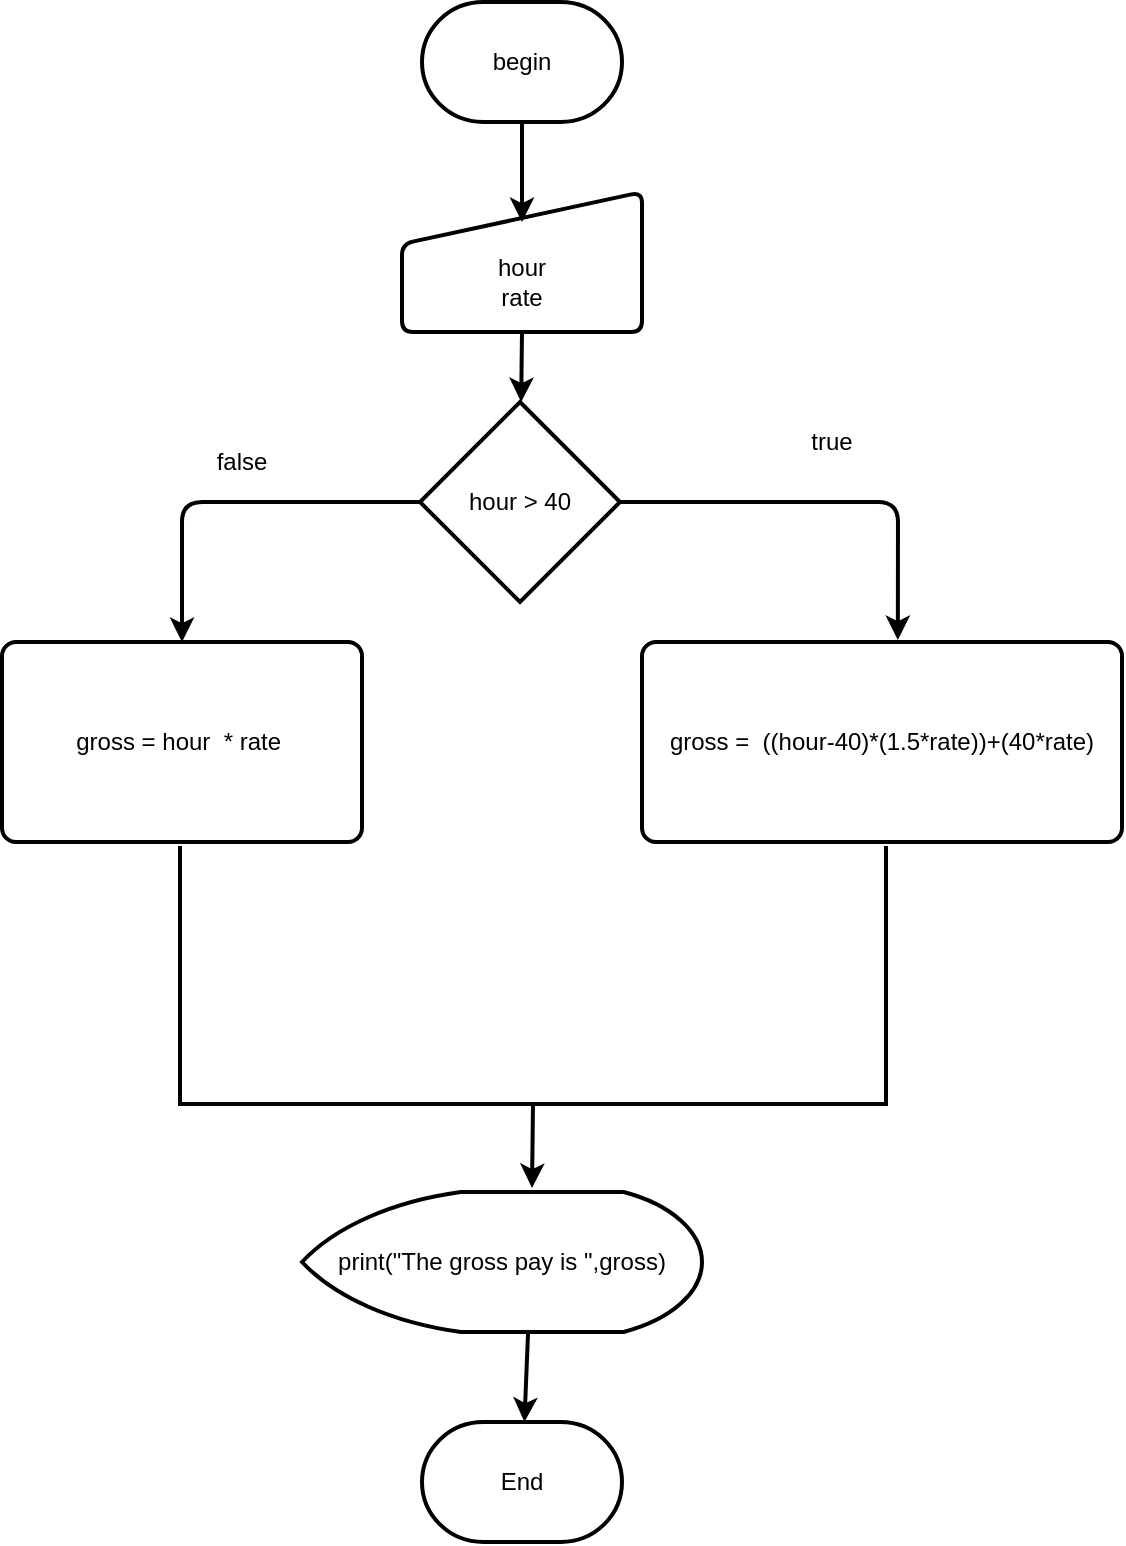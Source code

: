 <mxfile version="10.9.1" type="github"><diagram id="LsT1gKbp_godLjkGpvQs" name="Page-1"><mxGraphModel dx="1398" dy="742" grid="1" gridSize="10" guides="1" tooltips="1" connect="1" arrows="1" fold="1" page="1" pageScale="1" pageWidth="850" pageHeight="1100" math="0" shadow="0"><root><mxCell id="0"/><mxCell id="1" parent="0"/><mxCell id="iIMpkj_iS16VRA4PmHHM-1" value="begin" style="strokeWidth=2;html=1;shape=mxgraph.flowchart.terminator;whiteSpace=wrap;" vertex="1" parent="1"><mxGeometry x="280" y="20" width="100" height="60" as="geometry"/></mxCell><mxCell id="iIMpkj_iS16VRA4PmHHM-2" value="" style="verticalLabelPosition=bottom;verticalAlign=top;html=1;strokeWidth=2;shape=manualInput;whiteSpace=wrap;rounded=1;size=26;arcSize=11;" vertex="1" parent="1"><mxGeometry x="270" y="115" width="120" height="70" as="geometry"/></mxCell><mxCell id="iIMpkj_iS16VRA4PmHHM-4" value="hour&lt;br&gt;rate&lt;br&gt;" style="text;html=1;strokeColor=none;fillColor=none;align=center;verticalAlign=middle;whiteSpace=wrap;rounded=0;" vertex="1" parent="1"><mxGeometry x="280" y="140" width="100" height="40" as="geometry"/></mxCell><mxCell id="iIMpkj_iS16VRA4PmHHM-6" value="gross = hour &amp;nbsp;* rate&amp;nbsp;" style="rounded=1;whiteSpace=wrap;html=1;absoluteArcSize=1;arcSize=14;strokeWidth=2;" vertex="1" parent="1"><mxGeometry x="70" y="340" width="180" height="100" as="geometry"/></mxCell><mxCell id="iIMpkj_iS16VRA4PmHHM-7" value="hour &amp;gt; 40" style="strokeWidth=2;html=1;shape=mxgraph.flowchart.decision;whiteSpace=wrap;" vertex="1" parent="1"><mxGeometry x="279" y="220" width="100" height="100" as="geometry"/></mxCell><mxCell id="iIMpkj_iS16VRA4PmHHM-8" value="" style="endArrow=classic;html=1;strokeWidth=2;exitX=0.5;exitY=1;exitDx=0;exitDy=0;exitPerimeter=0;" edge="1" parent="1" source="iIMpkj_iS16VRA4PmHHM-1"><mxGeometry width="50" height="50" relative="1" as="geometry"><mxPoint x="270" y="490" as="sourcePoint"/><mxPoint x="330" y="130" as="targetPoint"/></mxGeometry></mxCell><mxCell id="iIMpkj_iS16VRA4PmHHM-10" value="gross = &amp;nbsp;((hour-40)*(1.5*rate))+(40*rate)&lt;br&gt;" style="rounded=1;whiteSpace=wrap;html=1;absoluteArcSize=1;arcSize=14;strokeWidth=2;" vertex="1" parent="1"><mxGeometry x="390" y="340" width="240" height="100" as="geometry"/></mxCell><mxCell id="iIMpkj_iS16VRA4PmHHM-11" value="" style="endArrow=classic;html=1;strokeWidth=2;exitX=0;exitY=0.5;exitDx=0;exitDy=0;exitPerimeter=0;entryX=0.5;entryY=0;entryDx=0;entryDy=0;" edge="1" parent="1" source="iIMpkj_iS16VRA4PmHHM-7" target="iIMpkj_iS16VRA4PmHHM-6"><mxGeometry width="50" height="50" relative="1" as="geometry"><mxPoint x="70" y="510" as="sourcePoint"/><mxPoint x="120" y="460" as="targetPoint"/><Array as="points"><mxPoint x="160" y="270"/></Array></mxGeometry></mxCell><mxCell id="iIMpkj_iS16VRA4PmHHM-12" value="" style="endArrow=classic;html=1;strokeWidth=2;exitX=1;exitY=0.5;exitDx=0;exitDy=0;exitPerimeter=0;entryX=0.533;entryY=-0.01;entryDx=0;entryDy=0;entryPerimeter=0;" edge="1" parent="1" source="iIMpkj_iS16VRA4PmHHM-7" target="iIMpkj_iS16VRA4PmHHM-10"><mxGeometry width="50" height="50" relative="1" as="geometry"><mxPoint x="70" y="510" as="sourcePoint"/><mxPoint x="120" y="460" as="targetPoint"/><Array as="points"><mxPoint x="518" y="270"/></Array></mxGeometry></mxCell><mxCell id="iIMpkj_iS16VRA4PmHHM-13" value="" style="endArrow=classic;html=1;strokeWidth=2;exitX=0.5;exitY=1;exitDx=0;exitDy=0;" edge="1" parent="1" source="iIMpkj_iS16VRA4PmHHM-2" target="iIMpkj_iS16VRA4PmHHM-7"><mxGeometry width="50" height="50" relative="1" as="geometry"><mxPoint x="70" y="510" as="sourcePoint"/><mxPoint x="120" y="460" as="targetPoint"/></mxGeometry></mxCell><mxCell id="iIMpkj_iS16VRA4PmHHM-18" value="print(&quot;The gross pay is &quot;,gross)" style="strokeWidth=2;html=1;shape=mxgraph.flowchart.display;whiteSpace=wrap;" vertex="1" parent="1"><mxGeometry x="220" y="615" width="200" height="70" as="geometry"/></mxCell><mxCell id="iIMpkj_iS16VRA4PmHHM-23" value="true" style="text;html=1;strokeColor=none;fillColor=none;align=center;verticalAlign=middle;whiteSpace=wrap;rounded=0;" vertex="1" parent="1"><mxGeometry x="465" y="230" width="40" height="20" as="geometry"/></mxCell><mxCell id="iIMpkj_iS16VRA4PmHHM-24" value="false" style="text;html=1;strokeColor=none;fillColor=none;align=center;verticalAlign=middle;whiteSpace=wrap;rounded=0;" vertex="1" parent="1"><mxGeometry x="170" y="240" width="40" height="20" as="geometry"/></mxCell><mxCell id="iIMpkj_iS16VRA4PmHHM-31" value="End" style="strokeWidth=2;html=1;shape=mxgraph.flowchart.terminator;whiteSpace=wrap;" vertex="1" parent="1"><mxGeometry x="280" y="730" width="100" height="60" as="geometry"/></mxCell><mxCell id="iIMpkj_iS16VRA4PmHHM-35" value="" style="strokeWidth=2;html=1;shape=mxgraph.flowchart.annotation_1;align=left;pointerEvents=1;rotation=-90;" vertex="1" parent="1"><mxGeometry x="271" y="330" width="129" height="353" as="geometry"/></mxCell><mxCell id="iIMpkj_iS16VRA4PmHHM-36" value="" style="endArrow=classic;html=1;strokeWidth=2;exitX=0;exitY=0.5;exitDx=0;exitDy=0;exitPerimeter=0;entryX=0.575;entryY=-0.029;entryDx=0;entryDy=0;entryPerimeter=0;" edge="1" parent="1" source="iIMpkj_iS16VRA4PmHHM-35" target="iIMpkj_iS16VRA4PmHHM-18"><mxGeometry width="50" height="50" relative="1" as="geometry"><mxPoint x="70" y="910" as="sourcePoint"/><mxPoint x="120" y="860" as="targetPoint"/></mxGeometry></mxCell><mxCell id="iIMpkj_iS16VRA4PmHHM-37" value="" style="endArrow=classic;html=1;strokeWidth=2;exitX=0.565;exitY=1.014;exitDx=0;exitDy=0;exitPerimeter=0;" edge="1" parent="1" source="iIMpkj_iS16VRA4PmHHM-18" target="iIMpkj_iS16VRA4PmHHM-31"><mxGeometry width="50" height="50" relative="1" as="geometry"><mxPoint x="70" y="860" as="sourcePoint"/><mxPoint x="120" y="810" as="targetPoint"/></mxGeometry></mxCell></root></mxGraphModel></diagram></mxfile>